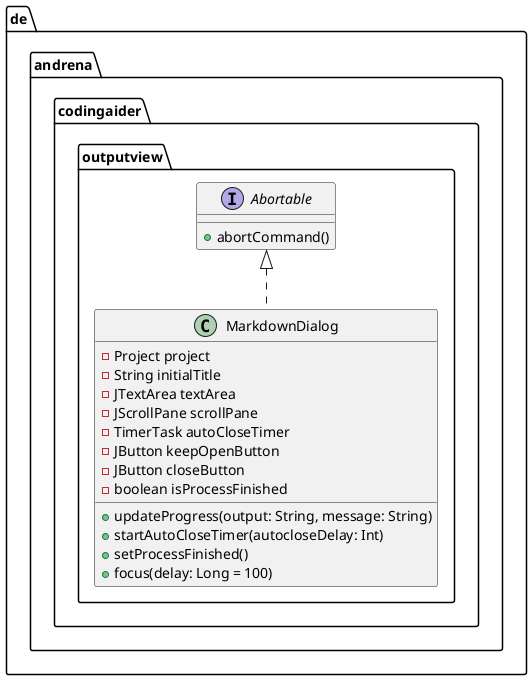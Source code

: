 @startuml

package de.andrena.codingaider.outputview {
    interface Abortable {
        +abortCommand()
    }

    class MarkdownDialog {
        -Project project
        -String initialTitle
        -JTextArea textArea
        -JScrollPane scrollPane
        -TimerTask autoCloseTimer
        -JButton keepOpenButton
        -JButton closeButton
        -boolean isProcessFinished
        +updateProgress(output: String, message: String)
        +startAutoCloseTimer(autocloseDelay: Int)
        +setProcessFinished()
        +focus(delay: Long = 100)
    }

    Abortable <|.. MarkdownDialog
}

@enduml
